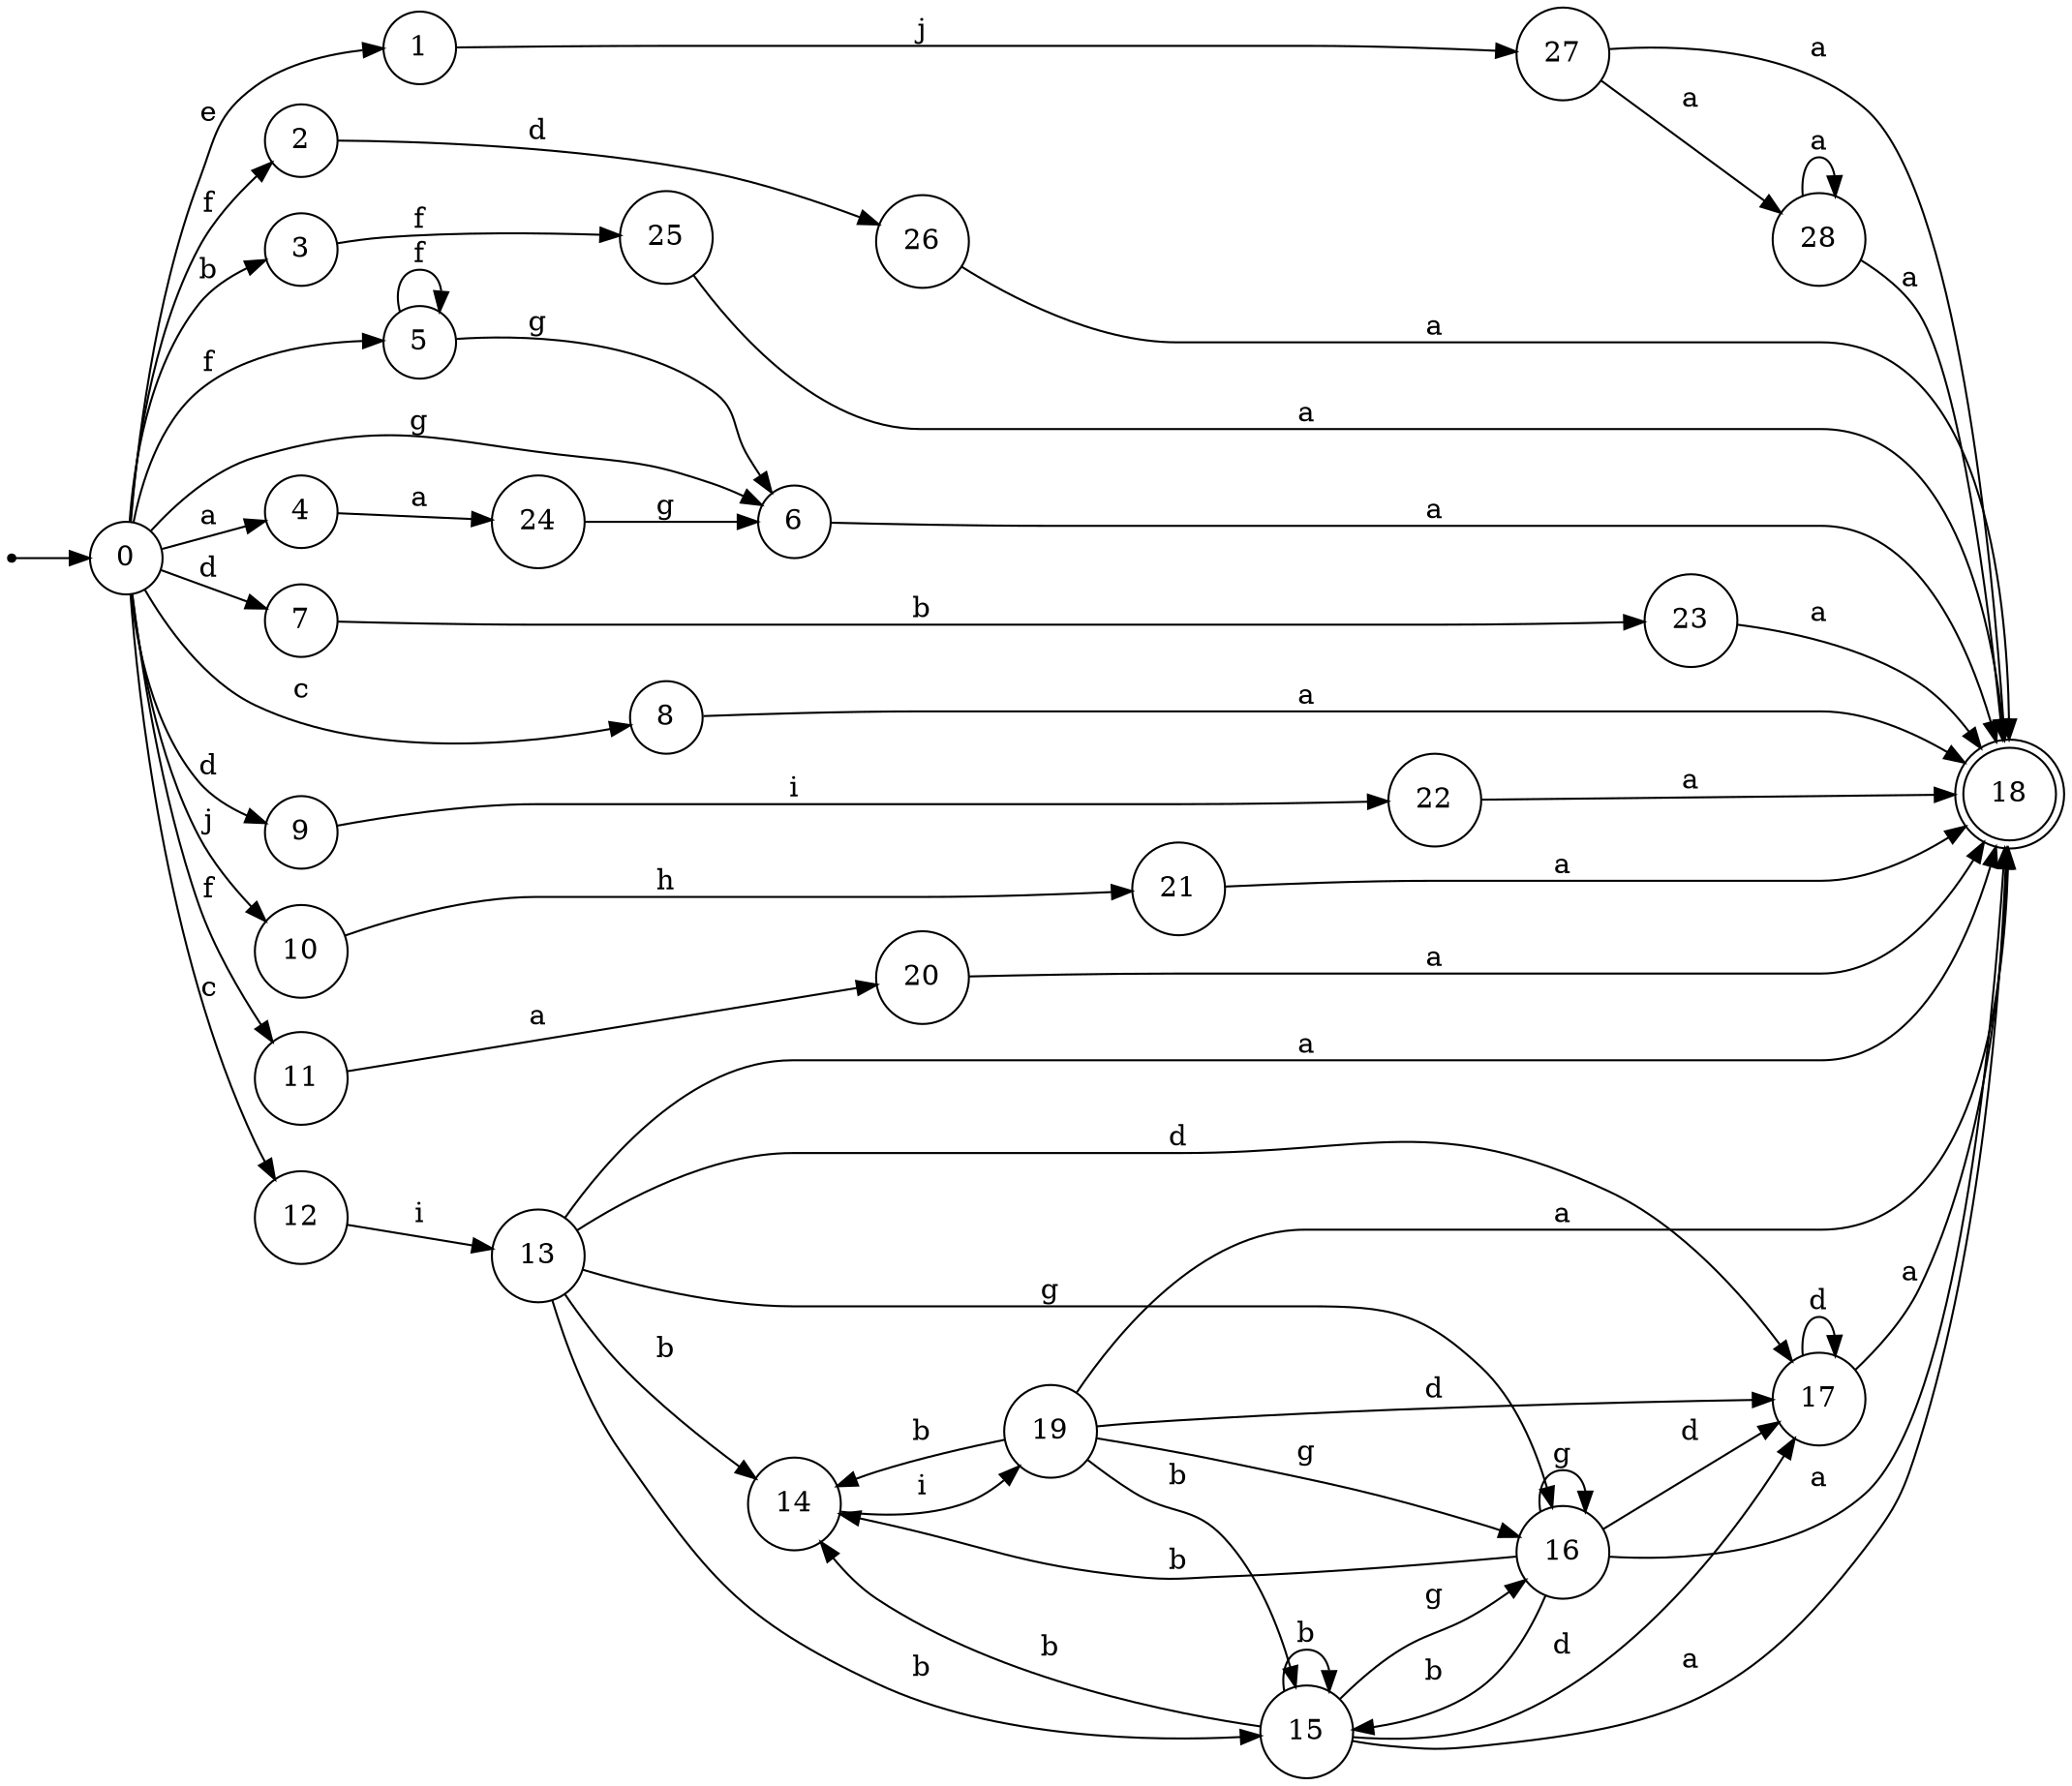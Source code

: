 digraph finite_state_machine {
rankdir=LR;
size="20,20";
node [shape = point]; "dummy0"
node [shape = circle]; "0";
"dummy0" -> "0";
node [shape = circle]; "1";
node [shape = circle]; "2";
node [shape = circle]; "3";
node [shape = circle]; "4";
node [shape = circle]; "5";
node [shape = circle]; "6";
node [shape = circle]; "7";
node [shape = circle]; "8";
node [shape = circle]; "9";
node [shape = circle]; "10";
node [shape = circle]; "11";
node [shape = circle]; "12";
node [shape = circle]; "13";
node [shape = circle]; "14";
node [shape = circle]; "15";
node [shape = circle]; "16";
node [shape = circle]; "17";
node [shape = doublecircle]; "18";node [shape = circle]; "19";
node [shape = circle]; "20";
node [shape = circle]; "21";
node [shape = circle]; "22";
node [shape = circle]; "23";
node [shape = circle]; "24";
node [shape = circle]; "25";
node [shape = circle]; "26";
node [shape = circle]; "27";
node [shape = circle]; "28";
"0" -> "1" [label = "e"];
 "0" -> "2" [label = "f"];
 "0" -> "11" [label = "f"];
 "0" -> "5" [label = "f"];
 "0" -> "3" [label = "b"];
 "0" -> "4" [label = "a"];
 "0" -> "6" [label = "g"];
 "0" -> "9" [label = "d"];
 "0" -> "7" [label = "d"];
 "0" -> "8" [label = "c"];
 "0" -> "12" [label = "c"];
 "0" -> "10" [label = "j"];
 "12" -> "13" [label = "i"];
 "13" -> "14" [label = "b"];
 "13" -> "15" [label = "b"];
 "13" -> "16" [label = "g"];
 "13" -> "17" [label = "d"];
 "13" -> "18" [label = "a"];
 "17" -> "17" [label = "d"];
 "17" -> "18" [label = "a"];
 "16" -> "16" [label = "g"];
 "16" -> "14" [label = "b"];
 "16" -> "15" [label = "b"];
 "16" -> "17" [label = "d"];
 "16" -> "18" [label = "a"];
 "15" -> "14" [label = "b"];
 "15" -> "15" [label = "b"];
 "15" -> "16" [label = "g"];
 "15" -> "17" [label = "d"];
 "15" -> "18" [label = "a"];
 "14" -> "19" [label = "i"];
 "19" -> "14" [label = "b"];
 "19" -> "15" [label = "b"];
 "19" -> "16" [label = "g"];
 "19" -> "17" [label = "d"];
 "19" -> "18" [label = "a"];
 "11" -> "20" [label = "a"];
 "20" -> "18" [label = "a"];
 "10" -> "21" [label = "h"];
 "21" -> "18" [label = "a"];
 "9" -> "22" [label = "i"];
 "22" -> "18" [label = "a"];
 "8" -> "18" [label = "a"];
 "7" -> "23" [label = "b"];
 "23" -> "18" [label = "a"];
 "6" -> "18" [label = "a"];
 "5" -> "5" [label = "f"];
 "5" -> "6" [label = "g"];
 "4" -> "24" [label = "a"];
 "24" -> "6" [label = "g"];
 "3" -> "25" [label = "f"];
 "25" -> "18" [label = "a"];
 "2" -> "26" [label = "d"];
 "26" -> "18" [label = "a"];
 "1" -> "27" [label = "j"];
 "27" -> "18" [label = "a"];
 "27" -> "28" [label = "a"];
 "28" -> "18" [label = "a"];
 "28" -> "28" [label = "a"];
 }
